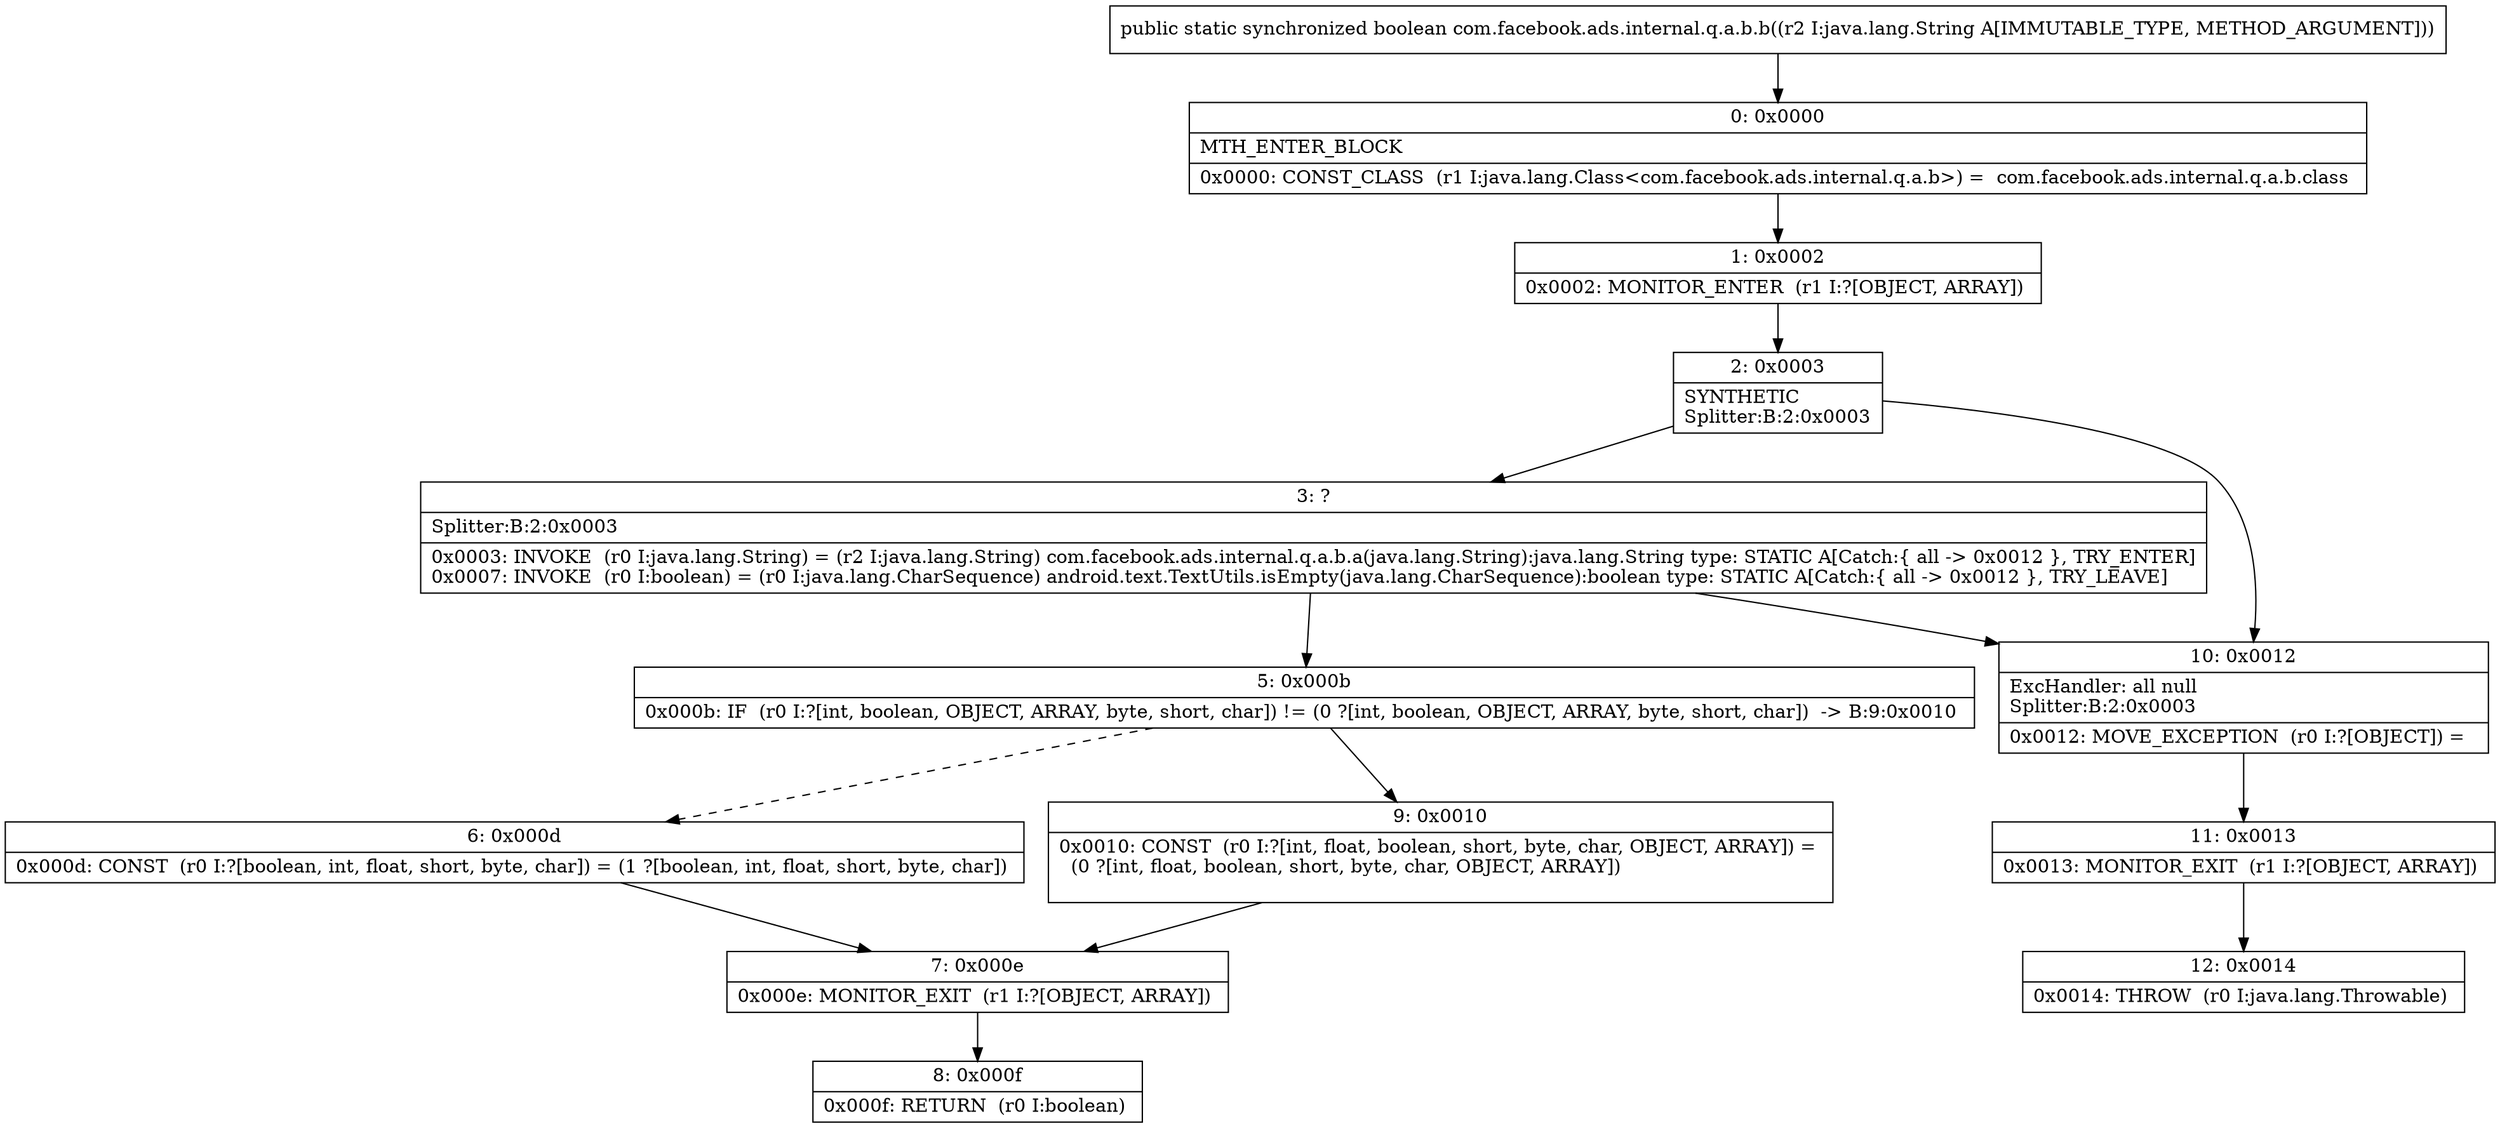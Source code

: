 digraph "CFG forcom.facebook.ads.internal.q.a.b.b(Ljava\/lang\/String;)Z" {
Node_0 [shape=record,label="{0\:\ 0x0000|MTH_ENTER_BLOCK\l|0x0000: CONST_CLASS  (r1 I:java.lang.Class\<com.facebook.ads.internal.q.a.b\>) =  com.facebook.ads.internal.q.a.b.class \l}"];
Node_1 [shape=record,label="{1\:\ 0x0002|0x0002: MONITOR_ENTER  (r1 I:?[OBJECT, ARRAY]) \l}"];
Node_2 [shape=record,label="{2\:\ 0x0003|SYNTHETIC\lSplitter:B:2:0x0003\l}"];
Node_3 [shape=record,label="{3\:\ ?|Splitter:B:2:0x0003\l|0x0003: INVOKE  (r0 I:java.lang.String) = (r2 I:java.lang.String) com.facebook.ads.internal.q.a.b.a(java.lang.String):java.lang.String type: STATIC A[Catch:\{ all \-\> 0x0012 \}, TRY_ENTER]\l0x0007: INVOKE  (r0 I:boolean) = (r0 I:java.lang.CharSequence) android.text.TextUtils.isEmpty(java.lang.CharSequence):boolean type: STATIC A[Catch:\{ all \-\> 0x0012 \}, TRY_LEAVE]\l}"];
Node_5 [shape=record,label="{5\:\ 0x000b|0x000b: IF  (r0 I:?[int, boolean, OBJECT, ARRAY, byte, short, char]) != (0 ?[int, boolean, OBJECT, ARRAY, byte, short, char])  \-\> B:9:0x0010 \l}"];
Node_6 [shape=record,label="{6\:\ 0x000d|0x000d: CONST  (r0 I:?[boolean, int, float, short, byte, char]) = (1 ?[boolean, int, float, short, byte, char]) \l}"];
Node_7 [shape=record,label="{7\:\ 0x000e|0x000e: MONITOR_EXIT  (r1 I:?[OBJECT, ARRAY]) \l}"];
Node_8 [shape=record,label="{8\:\ 0x000f|0x000f: RETURN  (r0 I:boolean) \l}"];
Node_9 [shape=record,label="{9\:\ 0x0010|0x0010: CONST  (r0 I:?[int, float, boolean, short, byte, char, OBJECT, ARRAY]) = \l  (0 ?[int, float, boolean, short, byte, char, OBJECT, ARRAY])\l \l}"];
Node_10 [shape=record,label="{10\:\ 0x0012|ExcHandler: all null\lSplitter:B:2:0x0003\l|0x0012: MOVE_EXCEPTION  (r0 I:?[OBJECT]) =  \l}"];
Node_11 [shape=record,label="{11\:\ 0x0013|0x0013: MONITOR_EXIT  (r1 I:?[OBJECT, ARRAY]) \l}"];
Node_12 [shape=record,label="{12\:\ 0x0014|0x0014: THROW  (r0 I:java.lang.Throwable) \l}"];
MethodNode[shape=record,label="{public static synchronized boolean com.facebook.ads.internal.q.a.b.b((r2 I:java.lang.String A[IMMUTABLE_TYPE, METHOD_ARGUMENT])) }"];
MethodNode -> Node_0;
Node_0 -> Node_1;
Node_1 -> Node_2;
Node_2 -> Node_3;
Node_2 -> Node_10;
Node_3 -> Node_10;
Node_3 -> Node_5;
Node_5 -> Node_6[style=dashed];
Node_5 -> Node_9;
Node_6 -> Node_7;
Node_7 -> Node_8;
Node_9 -> Node_7;
Node_10 -> Node_11;
Node_11 -> Node_12;
}

